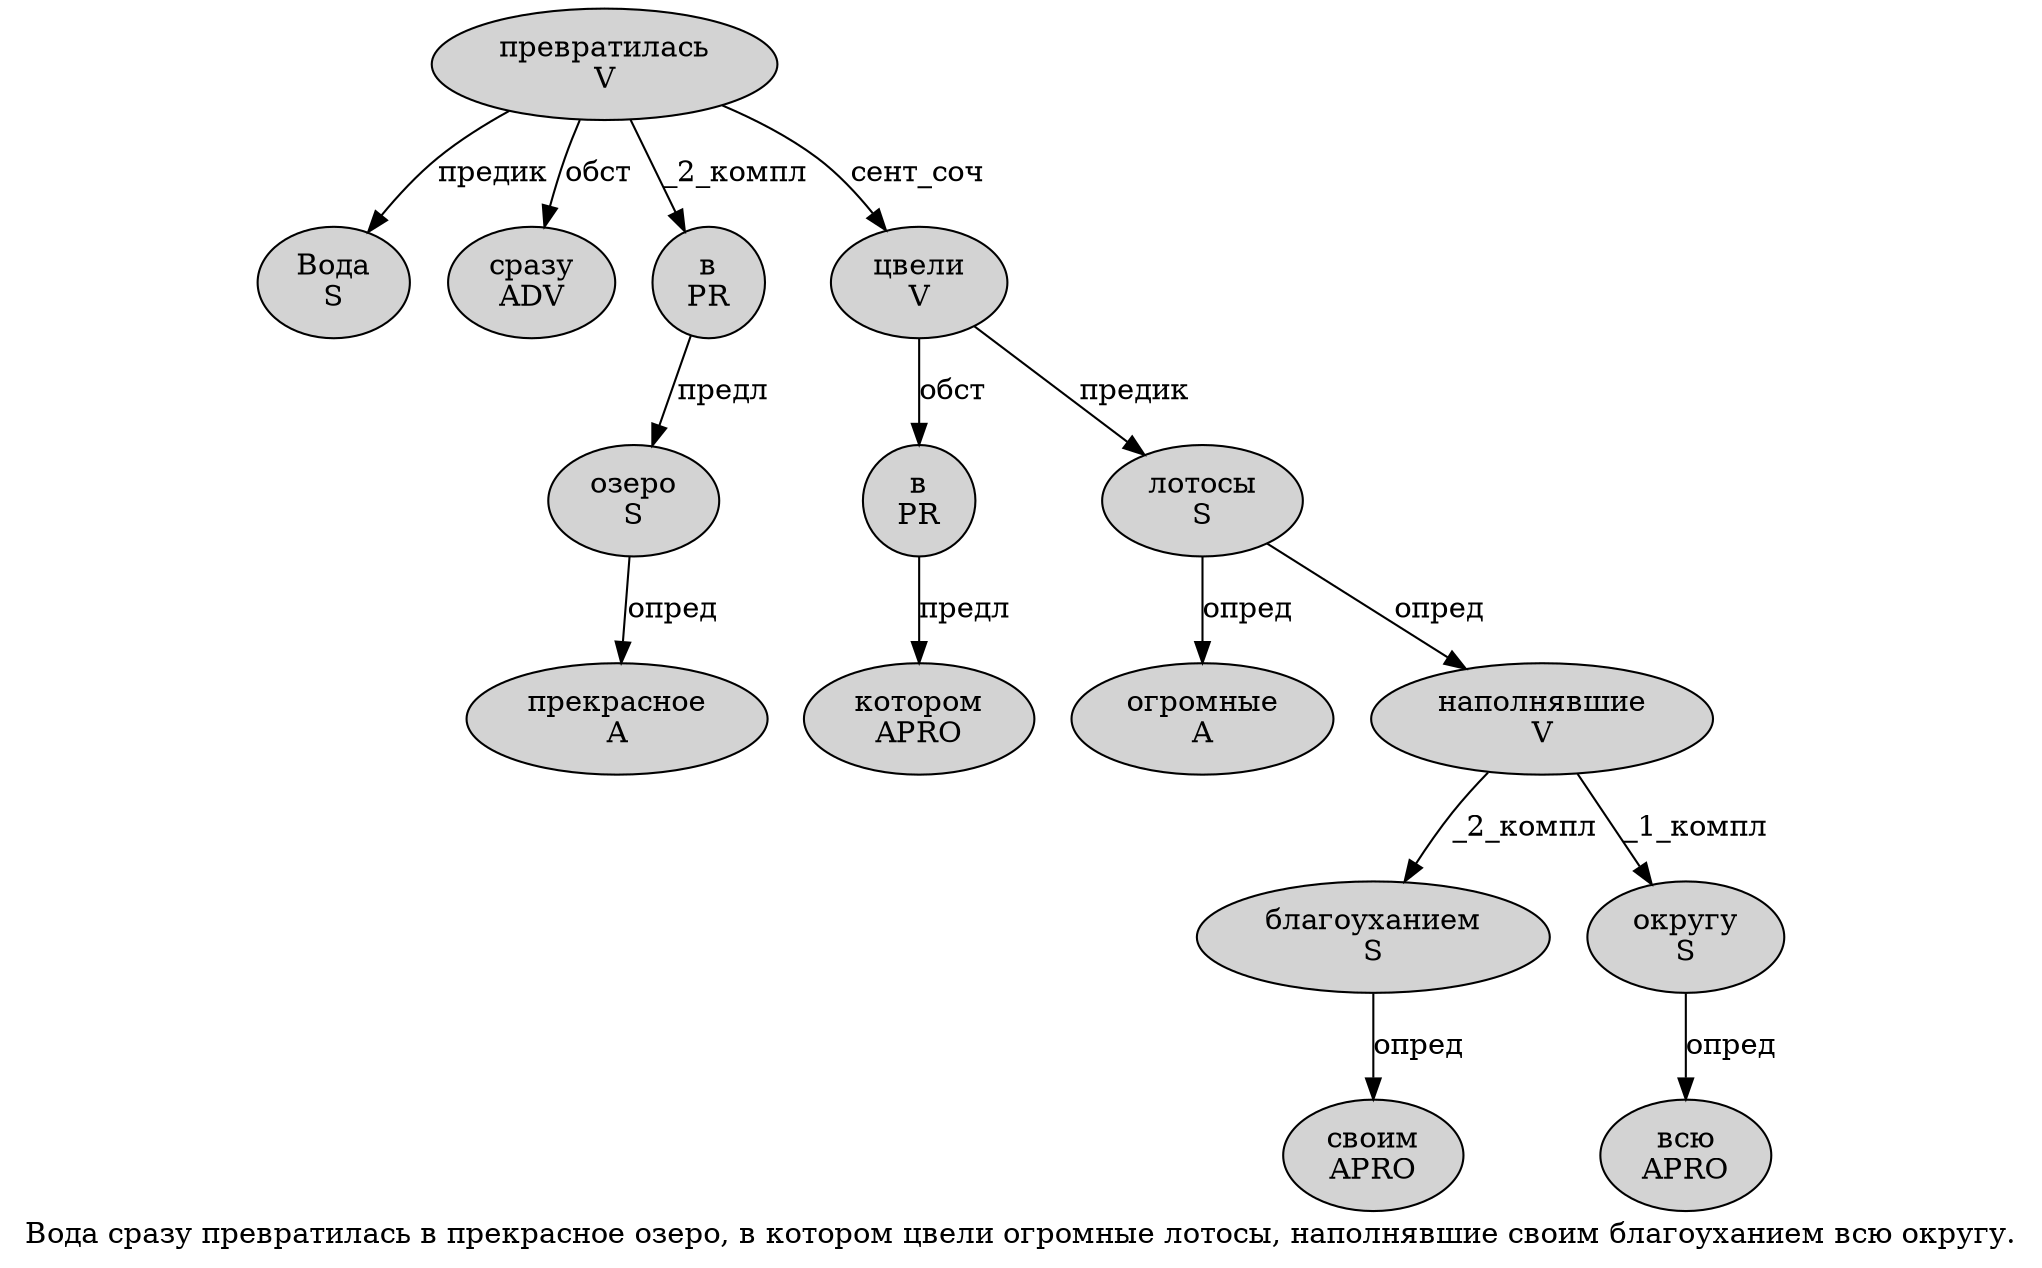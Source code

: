 digraph SENTENCE_602 {
	graph [label="Вода сразу превратилась в прекрасное озеро, в котором цвели огромные лотосы, наполнявшие своим благоуханием всю округу."]
	node [style=filled]
		0 [label="Вода
S" color="" fillcolor=lightgray penwidth=1 shape=ellipse]
		1 [label="сразу
ADV" color="" fillcolor=lightgray penwidth=1 shape=ellipse]
		2 [label="превратилась
V" color="" fillcolor=lightgray penwidth=1 shape=ellipse]
		3 [label="в
PR" color="" fillcolor=lightgray penwidth=1 shape=ellipse]
		4 [label="прекрасное
A" color="" fillcolor=lightgray penwidth=1 shape=ellipse]
		5 [label="озеро
S" color="" fillcolor=lightgray penwidth=1 shape=ellipse]
		7 [label="в
PR" color="" fillcolor=lightgray penwidth=1 shape=ellipse]
		8 [label="котором
APRO" color="" fillcolor=lightgray penwidth=1 shape=ellipse]
		9 [label="цвели
V" color="" fillcolor=lightgray penwidth=1 shape=ellipse]
		10 [label="огромные
A" color="" fillcolor=lightgray penwidth=1 shape=ellipse]
		11 [label="лотосы
S" color="" fillcolor=lightgray penwidth=1 shape=ellipse]
		13 [label="наполнявшие
V" color="" fillcolor=lightgray penwidth=1 shape=ellipse]
		14 [label="своим
APRO" color="" fillcolor=lightgray penwidth=1 shape=ellipse]
		15 [label="благоуханием
S" color="" fillcolor=lightgray penwidth=1 shape=ellipse]
		16 [label="всю
APRO" color="" fillcolor=lightgray penwidth=1 shape=ellipse]
		17 [label="округу
S" color="" fillcolor=lightgray penwidth=1 shape=ellipse]
			13 -> 15 [label="_2_компл"]
			13 -> 17 [label="_1_компл"]
			3 -> 5 [label="предл"]
			2 -> 0 [label="предик"]
			2 -> 1 [label="обст"]
			2 -> 3 [label="_2_компл"]
			2 -> 9 [label="сент_соч"]
			7 -> 8 [label="предл"]
			5 -> 4 [label="опред"]
			9 -> 7 [label="обст"]
			9 -> 11 [label="предик"]
			11 -> 10 [label="опред"]
			11 -> 13 [label="опред"]
			17 -> 16 [label="опред"]
			15 -> 14 [label="опред"]
}
